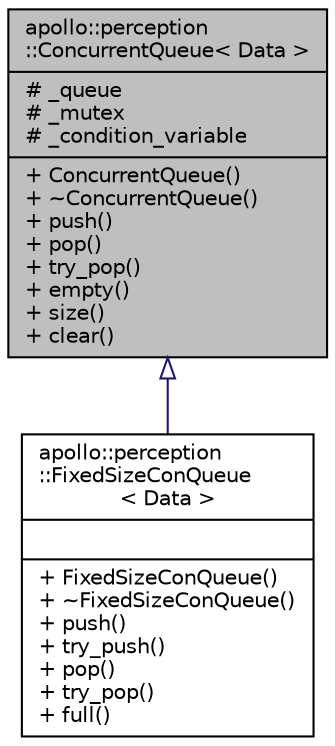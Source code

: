 digraph "apollo::perception::ConcurrentQueue&lt; Data &gt;"
{
  edge [fontname="Helvetica",fontsize="10",labelfontname="Helvetica",labelfontsize="10"];
  node [fontname="Helvetica",fontsize="10",shape=record];
  Node1 [label="{apollo::perception\l::ConcurrentQueue\< Data \>\n|# _queue\l# _mutex\l# _condition_variable\l|+ ConcurrentQueue()\l+ ~ConcurrentQueue()\l+ push()\l+ pop()\l+ try_pop()\l+ empty()\l+ size()\l+ clear()\l}",height=0.2,width=0.4,color="black", fillcolor="grey75", style="filled" fontcolor="black"];
  Node1 -> Node2 [dir="back",color="midnightblue",fontsize="10",style="solid",arrowtail="onormal",fontname="Helvetica"];
  Node2 [label="{apollo::perception\l::FixedSizeConQueue\l\< Data \>\n||+ FixedSizeConQueue()\l+ ~FixedSizeConQueue()\l+ push()\l+ try_push()\l+ pop()\l+ try_pop()\l+ full()\l}",height=0.2,width=0.4,color="black", fillcolor="white", style="filled",URL="$classapollo_1_1perception_1_1FixedSizeConQueue.html"];
}
